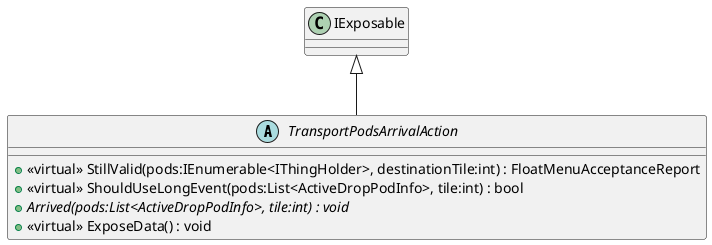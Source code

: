 @startuml
abstract class TransportPodsArrivalAction {
    + <<virtual>> StillValid(pods:IEnumerable<IThingHolder>, destinationTile:int) : FloatMenuAcceptanceReport
    + <<virtual>> ShouldUseLongEvent(pods:List<ActiveDropPodInfo>, tile:int) : bool
    + {abstract} Arrived(pods:List<ActiveDropPodInfo>, tile:int) : void
    + <<virtual>> ExposeData() : void
}
IExposable <|-- TransportPodsArrivalAction
@enduml
